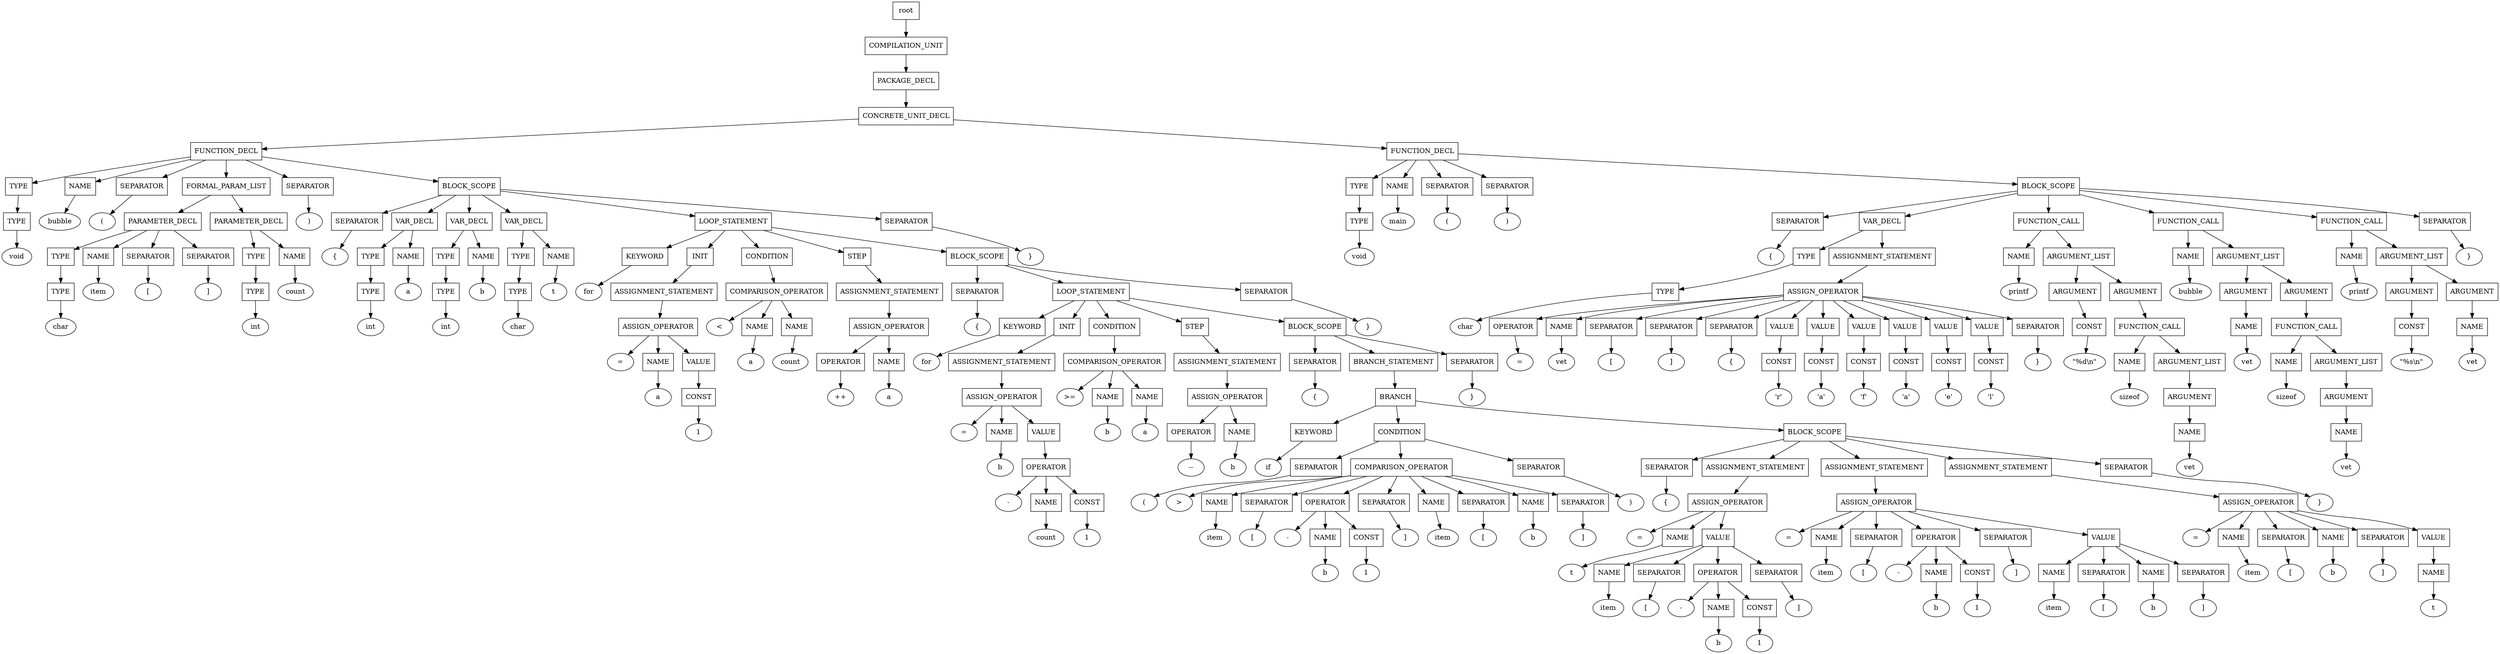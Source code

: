 digraph G {
	splines="TRUE";
	n_0 [label="root", shape="rectangle"]
	n_0 -> n_1
	n_1 [label="COMPILATION_UNIT", shape="rectangle"]
	n_1 -> n_2
	n_2 [label="PACKAGE_DECL", shape="rectangle"]
	n_2 -> n_3
	n_3 [label="CONCRETE_UNIT_DECL", shape="rectangle"]
	n_3 -> n_4
	n_4 [label="FUNCTION_DECL", shape="rectangle"]
	n_4 -> n_6
	n_6 [label="TYPE", shape="rectangle"]
	n_6 -> n_17
	n_17 [label="TYPE", shape="rectangle"]
	n_17 -> n_39
	n_39 [label="void", shape="ellipse"]
	n_4 -> n_7
	n_7 [label="NAME", shape="rectangle"]
	n_7 -> n_18
	n_18 [label="bubble", shape="ellipse"]
	n_4 -> n_8
	n_8 [label="SEPARATOR", shape="rectangle"]
	n_8 -> n_19
	n_19 [label="(", shape="ellipse"]
	n_4 -> n_9
	n_9 [label="FORMAL_PARAM_LIST", shape="rectangle"]
	n_9 -> n_20
	n_20 [label="PARAMETER_DECL", shape="rectangle"]
	n_20 -> n_40
	n_40 [label="TYPE", shape="rectangle"]
	n_40 -> n_70
	n_70 [label="TYPE", shape="rectangle"]
	n_70 -> n_100
	n_100 [label="char", shape="ellipse"]
	n_20 -> n_41
	n_41 [label="NAME", shape="rectangle"]
	n_41 -> n_71
	n_71 [label="item", shape="ellipse"]
	n_20 -> n_42
	n_42 [label="SEPARATOR", shape="rectangle"]
	n_42 -> n_72
	n_72 [label="[", shape="ellipse"]
	n_20 -> n_43
	n_43 [label="SEPARATOR", shape="rectangle"]
	n_43 -> n_73
	n_73 [label="]", shape="ellipse"]
	n_9 -> n_21
	n_21 [label="PARAMETER_DECL", shape="rectangle"]
	n_21 -> n_44
	n_44 [label="TYPE", shape="rectangle"]
	n_44 -> n_74
	n_74 [label="TYPE", shape="rectangle"]
	n_74 -> n_101
	n_101 [label="int", shape="ellipse"]
	n_21 -> n_45
	n_45 [label="NAME", shape="rectangle"]
	n_45 -> n_75
	n_75 [label="count", shape="ellipse"]
	n_4 -> n_10
	n_10 [label="SEPARATOR", shape="rectangle"]
	n_10 -> n_22
	n_22 [label=")", shape="ellipse"]
	n_4 -> n_11
	n_11 [label="BLOCK_SCOPE", shape="rectangle"]
	n_11 -> n_23
	n_23 [label="SEPARATOR", shape="rectangle"]
	n_23 -> n_46
	n_46 [label="{", shape="ellipse"]
	n_11 -> n_24
	n_24 [label="VAR_DECL", shape="rectangle"]
	n_24 -> n_47
	n_47 [label="TYPE", shape="rectangle"]
	n_47 -> n_76
	n_76 [label="TYPE", shape="rectangle"]
	n_76 -> n_102
	n_102 [label="int", shape="ellipse"]
	n_24 -> n_48
	n_48 [label="NAME", shape="rectangle"]
	n_48 -> n_77
	n_77 [label="a", shape="ellipse"]
	n_11 -> n_25
	n_25 [label="VAR_DECL", shape="rectangle"]
	n_25 -> n_49
	n_49 [label="TYPE", shape="rectangle"]
	n_49 -> n_78
	n_78 [label="TYPE", shape="rectangle"]
	n_78 -> n_103
	n_103 [label="int", shape="ellipse"]
	n_25 -> n_50
	n_50 [label="NAME", shape="rectangle"]
	n_50 -> n_79
	n_79 [label="b", shape="ellipse"]
	n_11 -> n_26
	n_26 [label="VAR_DECL", shape="rectangle"]
	n_26 -> n_51
	n_51 [label="TYPE", shape="rectangle"]
	n_51 -> n_80
	n_80 [label="TYPE", shape="rectangle"]
	n_80 -> n_104
	n_104 [label="char", shape="ellipse"]
	n_26 -> n_52
	n_52 [label="NAME", shape="rectangle"]
	n_52 -> n_81
	n_81 [label="t", shape="ellipse"]
	n_11 -> n_27
	n_27 [label="LOOP_STATEMENT", shape="rectangle"]
	n_27 -> n_53
	n_53 [label="KEYWORD", shape="rectangle"]
	n_53 -> n_82
	n_82 [label="for", shape="ellipse"]
	n_27 -> n_54
	n_54 [label="INIT", shape="rectangle"]
	n_54 -> n_83
	n_83 [label="ASSIGNMENT_STATEMENT", shape="rectangle"]
	n_83 -> n_105
	n_105 [label="ASSIGN_OPERATOR", shape="rectangle"]
	n_105 -> n_136
	n_136 [label="=", shape="ellipse"]
	n_105 -> n_137
	n_137 [label="NAME", shape="rectangle"]
	n_137 -> n_170
	n_170 [label="a", shape="ellipse"]
	n_105 -> n_138
	n_138 [label="VALUE", shape="rectangle"]
	n_138 -> n_171
	n_171 [label="CONST", shape="rectangle"]
	n_171 -> n_192
	n_192 [label="1", shape="ellipse"]
	n_27 -> n_55
	n_55 [label="CONDITION", shape="rectangle"]
	n_55 -> n_84
	n_84 [label="COMPARISON_OPERATOR", shape="rectangle"]
	n_84 -> n_106
	n_106 [label="<", shape="ellipse"]
	n_84 -> n_107
	n_107 [label="NAME", shape="rectangle"]
	n_107 -> n_139
	n_139 [label="a", shape="ellipse"]
	n_84 -> n_108
	n_108 [label="NAME", shape="rectangle"]
	n_108 -> n_140
	n_140 [label="count", shape="ellipse"]
	n_27 -> n_56
	n_56 [label="STEP", shape="rectangle"]
	n_56 -> n_85
	n_85 [label="ASSIGNMENT_STATEMENT", shape="rectangle"]
	n_85 -> n_109
	n_109 [label="ASSIGN_OPERATOR", shape="rectangle"]
	n_109 -> n_141
	n_141 [label="OPERATOR", shape="rectangle"]
	n_141 -> n_172
	n_172 [label="++", shape="ellipse"]
	n_109 -> n_142
	n_142 [label="NAME", shape="rectangle"]
	n_142 -> n_173
	n_173 [label="a", shape="ellipse"]
	n_27 -> n_57
	n_57 [label="BLOCK_SCOPE", shape="rectangle"]
	n_57 -> n_86
	n_86 [label="SEPARATOR", shape="rectangle"]
	n_86 -> n_110
	n_110 [label="{", shape="ellipse"]
	n_57 -> n_87
	n_87 [label="LOOP_STATEMENT", shape="rectangle"]
	n_87 -> n_111
	n_111 [label="KEYWORD", shape="rectangle"]
	n_111 -> n_143
	n_143 [label="for", shape="ellipse"]
	n_87 -> n_112
	n_112 [label="INIT", shape="rectangle"]
	n_112 -> n_144
	n_144 [label="ASSIGNMENT_STATEMENT", shape="rectangle"]
	n_144 -> n_174
	n_174 [label="ASSIGN_OPERATOR", shape="rectangle"]
	n_174 -> n_193
	n_193 [label="=", shape="ellipse"]
	n_174 -> n_194
	n_194 [label="NAME", shape="rectangle"]
	n_194 -> n_205
	n_205 [label="b", shape="ellipse"]
	n_174 -> n_195
	n_195 [label="VALUE", shape="rectangle"]
	n_195 -> n_206
	n_206 [label="OPERATOR", shape="rectangle"]
	n_206 -> n_220
	n_220 [label="-", shape="ellipse"]
	n_206 -> n_221
	n_221 [label="NAME", shape="rectangle"]
	n_221 -> n_239
	n_239 [label="count", shape="ellipse"]
	n_206 -> n_222
	n_222 [label="CONST", shape="rectangle"]
	n_222 -> n_240
	n_240 [label="1", shape="ellipse"]
	n_87 -> n_113
	n_113 [label="CONDITION", shape="rectangle"]
	n_113 -> n_145
	n_145 [label="COMPARISON_OPERATOR", shape="rectangle"]
	n_145 -> n_175
	n_175 [label=">=", shape="ellipse"]
	n_145 -> n_176
	n_176 [label="NAME", shape="rectangle"]
	n_176 -> n_196
	n_196 [label="b", shape="ellipse"]
	n_145 -> n_177
	n_177 [label="NAME", shape="rectangle"]
	n_177 -> n_197
	n_197 [label="a", shape="ellipse"]
	n_87 -> n_114
	n_114 [label="STEP", shape="rectangle"]
	n_114 -> n_146
	n_146 [label="ASSIGNMENT_STATEMENT", shape="rectangle"]
	n_146 -> n_178
	n_178 [label="ASSIGN_OPERATOR", shape="rectangle"]
	n_178 -> n_198
	n_198 [label="OPERATOR", shape="rectangle"]
	n_198 -> n_207
	n_207 [label="--", shape="ellipse"]
	n_178 -> n_199
	n_199 [label="NAME", shape="rectangle"]
	n_199 -> n_208
	n_208 [label="b", shape="ellipse"]
	n_87 -> n_115
	n_115 [label="BLOCK_SCOPE", shape="rectangle"]
	n_115 -> n_147
	n_147 [label="SEPARATOR", shape="rectangle"]
	n_147 -> n_179
	n_179 [label="{", shape="ellipse"]
	n_115 -> n_148
	n_148 [label="BRANCH_STATEMENT", shape="rectangle"]
	n_148 -> n_180
	n_180 [label="BRANCH", shape="rectangle"]
	n_180 -> n_200
	n_200 [label="KEYWORD", shape="rectangle"]
	n_200 -> n_209
	n_209 [label="if", shape="ellipse"]
	n_180 -> n_201
	n_201 [label="CONDITION", shape="rectangle"]
	n_201 -> n_210
	n_210 [label="SEPARATOR", shape="rectangle"]
	n_210 -> n_223
	n_223 [label="(", shape="ellipse"]
	n_201 -> n_211
	n_211 [label="COMPARISON_OPERATOR", shape="rectangle"]
	n_211 -> n_224
	n_224 [label=">", shape="ellipse"]
	n_211 -> n_225
	n_225 [label="NAME", shape="rectangle"]
	n_225 -> n_241
	n_241 [label="item", shape="ellipse"]
	n_211 -> n_226
	n_226 [label="SEPARATOR", shape="rectangle"]
	n_226 -> n_242
	n_242 [label="[", shape="ellipse"]
	n_211 -> n_227
	n_227 [label="OPERATOR", shape="rectangle"]
	n_227 -> n_243
	n_243 [label="-", shape="ellipse"]
	n_227 -> n_244
	n_244 [label="NAME", shape="rectangle"]
	n_244 -> n_266
	n_266 [label="b", shape="ellipse"]
	n_227 -> n_245
	n_245 [label="CONST", shape="rectangle"]
	n_245 -> n_267
	n_267 [label="1", shape="ellipse"]
	n_211 -> n_228
	n_228 [label="SEPARATOR", shape="rectangle"]
	n_228 -> n_246
	n_246 [label="]", shape="ellipse"]
	n_211 -> n_229
	n_229 [label="NAME", shape="rectangle"]
	n_229 -> n_247
	n_247 [label="item", shape="ellipse"]
	n_211 -> n_230
	n_230 [label="SEPARATOR", shape="rectangle"]
	n_230 -> n_248
	n_248 [label="[", shape="ellipse"]
	n_211 -> n_231
	n_231 [label="NAME", shape="rectangle"]
	n_231 -> n_249
	n_249 [label="b", shape="ellipse"]
	n_211 -> n_232
	n_232 [label="SEPARATOR", shape="rectangle"]
	n_232 -> n_250
	n_250 [label="]", shape="ellipse"]
	n_201 -> n_212
	n_212 [label="SEPARATOR", shape="rectangle"]
	n_212 -> n_233
	n_233 [label=")", shape="ellipse"]
	n_180 -> n_202
	n_202 [label="BLOCK_SCOPE", shape="rectangle"]
	n_202 -> n_213
	n_213 [label="SEPARATOR", shape="rectangle"]
	n_213 -> n_234
	n_234 [label="{", shape="ellipse"]
	n_202 -> n_214
	n_214 [label="ASSIGNMENT_STATEMENT", shape="rectangle"]
	n_214 -> n_235
	n_235 [label="ASSIGN_OPERATOR", shape="rectangle"]
	n_235 -> n_251
	n_251 [label="=", shape="ellipse"]
	n_235 -> n_252
	n_252 [label="NAME", shape="rectangle"]
	n_252 -> n_268
	n_268 [label="t", shape="ellipse"]
	n_235 -> n_253
	n_253 [label="VALUE", shape="rectangle"]
	n_253 -> n_269
	n_269 [label="NAME", shape="rectangle"]
	n_269 -> n_288
	n_288 [label="item", shape="ellipse"]
	n_253 -> n_270
	n_270 [label="SEPARATOR", shape="rectangle"]
	n_270 -> n_289
	n_289 [label="[", shape="ellipse"]
	n_253 -> n_271
	n_271 [label="OPERATOR", shape="rectangle"]
	n_271 -> n_290
	n_290 [label="-", shape="ellipse"]
	n_271 -> n_291
	n_291 [label="NAME", shape="rectangle"]
	n_291 -> n_301
	n_301 [label="b", shape="ellipse"]
	n_271 -> n_292
	n_292 [label="CONST", shape="rectangle"]
	n_292 -> n_302
	n_302 [label="1", shape="ellipse"]
	n_253 -> n_272
	n_272 [label="SEPARATOR", shape="rectangle"]
	n_272 -> n_293
	n_293 [label="]", shape="ellipse"]
	n_202 -> n_215
	n_215 [label="ASSIGNMENT_STATEMENT", shape="rectangle"]
	n_215 -> n_236
	n_236 [label="ASSIGN_OPERATOR", shape="rectangle"]
	n_236 -> n_254
	n_254 [label="=", shape="ellipse"]
	n_236 -> n_255
	n_255 [label="NAME", shape="rectangle"]
	n_255 -> n_273
	n_273 [label="item", shape="ellipse"]
	n_236 -> n_256
	n_256 [label="SEPARATOR", shape="rectangle"]
	n_256 -> n_274
	n_274 [label="[", shape="ellipse"]
	n_236 -> n_257
	n_257 [label="OPERATOR", shape="rectangle"]
	n_257 -> n_275
	n_275 [label="-", shape="ellipse"]
	n_257 -> n_276
	n_276 [label="NAME", shape="rectangle"]
	n_276 -> n_294
	n_294 [label="b", shape="ellipse"]
	n_257 -> n_277
	n_277 [label="CONST", shape="rectangle"]
	n_277 -> n_295
	n_295 [label="1", shape="ellipse"]
	n_236 -> n_258
	n_258 [label="SEPARATOR", shape="rectangle"]
	n_258 -> n_278
	n_278 [label="]", shape="ellipse"]
	n_236 -> n_259
	n_259 [label="VALUE", shape="rectangle"]
	n_259 -> n_279
	n_279 [label="NAME", shape="rectangle"]
	n_279 -> n_296
	n_296 [label="item", shape="ellipse"]
	n_259 -> n_280
	n_280 [label="SEPARATOR", shape="rectangle"]
	n_280 -> n_297
	n_297 [label="[", shape="ellipse"]
	n_259 -> n_281
	n_281 [label="NAME", shape="rectangle"]
	n_281 -> n_298
	n_298 [label="b", shape="ellipse"]
	n_259 -> n_282
	n_282 [label="SEPARATOR", shape="rectangle"]
	n_282 -> n_299
	n_299 [label="]", shape="ellipse"]
	n_202 -> n_216
	n_216 [label="ASSIGNMENT_STATEMENT", shape="rectangle"]
	n_216 -> n_237
	n_237 [label="ASSIGN_OPERATOR", shape="rectangle"]
	n_237 -> n_260
	n_260 [label="=", shape="ellipse"]
	n_237 -> n_261
	n_261 [label="NAME", shape="rectangle"]
	n_261 -> n_283
	n_283 [label="item", shape="ellipse"]
	n_237 -> n_262
	n_262 [label="SEPARATOR", shape="rectangle"]
	n_262 -> n_284
	n_284 [label="[", shape="ellipse"]
	n_237 -> n_263
	n_263 [label="NAME", shape="rectangle"]
	n_263 -> n_285
	n_285 [label="b", shape="ellipse"]
	n_237 -> n_264
	n_264 [label="SEPARATOR", shape="rectangle"]
	n_264 -> n_286
	n_286 [label="]", shape="ellipse"]
	n_237 -> n_265
	n_265 [label="VALUE", shape="rectangle"]
	n_265 -> n_287
	n_287 [label="NAME", shape="rectangle"]
	n_287 -> n_300
	n_300 [label="t", shape="ellipse"]
	n_202 -> n_217
	n_217 [label="SEPARATOR", shape="rectangle"]
	n_217 -> n_238
	n_238 [label="}", shape="ellipse"]
	n_115 -> n_149
	n_149 [label="SEPARATOR", shape="rectangle"]
	n_149 -> n_181
	n_181 [label="}", shape="ellipse"]
	n_57 -> n_88
	n_88 [label="SEPARATOR", shape="rectangle"]
	n_88 -> n_116
	n_116 [label="}", shape="ellipse"]
	n_11 -> n_28
	n_28 [label="SEPARATOR", shape="rectangle"]
	n_28 -> n_58
	n_58 [label="}", shape="ellipse"]
	n_3 -> n_5
	n_5 [label="FUNCTION_DECL", shape="rectangle"]
	n_5 -> n_12
	n_12 [label="TYPE", shape="rectangle"]
	n_12 -> n_29
	n_29 [label="TYPE", shape="rectangle"]
	n_29 -> n_59
	n_59 [label="void", shape="ellipse"]
	n_5 -> n_13
	n_13 [label="NAME", shape="rectangle"]
	n_13 -> n_30
	n_30 [label="main", shape="ellipse"]
	n_5 -> n_14
	n_14 [label="SEPARATOR", shape="rectangle"]
	n_14 -> n_31
	n_31 [label="(", shape="ellipse"]
	n_5 -> n_15
	n_15 [label="SEPARATOR", shape="rectangle"]
	n_15 -> n_32
	n_32 [label=")", shape="ellipse"]
	n_5 -> n_16
	n_16 [label="BLOCK_SCOPE", shape="rectangle"]
	n_16 -> n_33
	n_33 [label="SEPARATOR", shape="rectangle"]
	n_33 -> n_60
	n_60 [label="{", shape="ellipse"]
	n_16 -> n_34
	n_34 [label="VAR_DECL", shape="rectangle"]
	n_34 -> n_61
	n_61 [label="TYPE", shape="rectangle"]
	n_61 -> n_89
	n_89 [label="TYPE", shape="rectangle"]
	n_89 -> n_117
	n_117 [label="char", shape="ellipse"]
	n_34 -> n_62
	n_62 [label="ASSIGNMENT_STATEMENT", shape="rectangle"]
	n_62 -> n_90
	n_90 [label="ASSIGN_OPERATOR", shape="rectangle"]
	n_90 -> n_118
	n_118 [label="OPERATOR", shape="rectangle"]
	n_118 -> n_150
	n_150 [label="=", shape="ellipse"]
	n_90 -> n_119
	n_119 [label="NAME", shape="rectangle"]
	n_119 -> n_151
	n_151 [label="vet", shape="ellipse"]
	n_90 -> n_120
	n_120 [label="SEPARATOR", shape="rectangle"]
	n_120 -> n_152
	n_152 [label="[", shape="ellipse"]
	n_90 -> n_121
	n_121 [label="SEPARATOR", shape="rectangle"]
	n_121 -> n_153
	n_153 [label="]", shape="ellipse"]
	n_90 -> n_122
	n_122 [label="SEPARATOR", shape="rectangle"]
	n_122 -> n_154
	n_154 [label="{", shape="ellipse"]
	n_90 -> n_123
	n_123 [label="VALUE", shape="rectangle"]
	n_123 -> n_155
	n_155 [label="CONST", shape="rectangle"]
	n_155 -> n_182
	n_182 [label="'r'", shape="ellipse"]
	n_90 -> n_124
	n_124 [label="VALUE", shape="rectangle"]
	n_124 -> n_156
	n_156 [label="CONST", shape="rectangle"]
	n_156 -> n_183
	n_183 [label="'a'", shape="ellipse"]
	n_90 -> n_125
	n_125 [label="VALUE", shape="rectangle"]
	n_125 -> n_157
	n_157 [label="CONST", shape="rectangle"]
	n_157 -> n_184
	n_184 [label="'f'", shape="ellipse"]
	n_90 -> n_126
	n_126 [label="VALUE", shape="rectangle"]
	n_126 -> n_158
	n_158 [label="CONST", shape="rectangle"]
	n_158 -> n_185
	n_185 [label="'a'", shape="ellipse"]
	n_90 -> n_127
	n_127 [label="VALUE", shape="rectangle"]
	n_127 -> n_159
	n_159 [label="CONST", shape="rectangle"]
	n_159 -> n_186
	n_186 [label="'e'", shape="ellipse"]
	n_90 -> n_128
	n_128 [label="VALUE", shape="rectangle"]
	n_128 -> n_160
	n_160 [label="CONST", shape="rectangle"]
	n_160 -> n_187
	n_187 [label="'l'", shape="ellipse"]
	n_90 -> n_129
	n_129 [label="SEPARATOR", shape="rectangle"]
	n_129 -> n_161
	n_161 [label="}", shape="ellipse"]
	n_16 -> n_35
	n_35 [label="FUNCTION_CALL", shape="rectangle"]
	n_35 -> n_63
	n_63 [label="NAME", shape="rectangle"]
	n_63 -> n_91
	n_91 [label="printf", shape="ellipse"]
	n_35 -> n_64
	n_64 [label="ARGUMENT_LIST", shape="rectangle"]
	n_64 -> n_92
	n_92 [label="ARGUMENT", shape="rectangle"]
	n_92 -> n_130
	n_130 [label="CONST", shape="rectangle"]
	n_130 -> n_162
	n_162 [label="\"%d\\n\"", shape="ellipse"]
	n_64 -> n_93
	n_93 [label="ARGUMENT", shape="rectangle"]
	n_93 -> n_131
	n_131 [label="FUNCTION_CALL", shape="rectangle"]
	n_131 -> n_163
	n_163 [label="NAME", shape="rectangle"]
	n_163 -> n_188
	n_188 [label="sizeof", shape="ellipse"]
	n_131 -> n_164
	n_164 [label="ARGUMENT_LIST", shape="rectangle"]
	n_164 -> n_189
	n_189 [label="ARGUMENT", shape="rectangle"]
	n_189 -> n_203
	n_203 [label="NAME", shape="rectangle"]
	n_203 -> n_218
	n_218 [label="vet", shape="ellipse"]
	n_16 -> n_36
	n_36 [label="FUNCTION_CALL", shape="rectangle"]
	n_36 -> n_65
	n_65 [label="NAME", shape="rectangle"]
	n_65 -> n_94
	n_94 [label="bubble", shape="ellipse"]
	n_36 -> n_66
	n_66 [label="ARGUMENT_LIST", shape="rectangle"]
	n_66 -> n_95
	n_95 [label="ARGUMENT", shape="rectangle"]
	n_95 -> n_132
	n_132 [label="NAME", shape="rectangle"]
	n_132 -> n_165
	n_165 [label="vet", shape="ellipse"]
	n_66 -> n_96
	n_96 [label="ARGUMENT", shape="rectangle"]
	n_96 -> n_133
	n_133 [label="FUNCTION_CALL", shape="rectangle"]
	n_133 -> n_166
	n_166 [label="NAME", shape="rectangle"]
	n_166 -> n_190
	n_190 [label="sizeof", shape="ellipse"]
	n_133 -> n_167
	n_167 [label="ARGUMENT_LIST", shape="rectangle"]
	n_167 -> n_191
	n_191 [label="ARGUMENT", shape="rectangle"]
	n_191 -> n_204
	n_204 [label="NAME", shape="rectangle"]
	n_204 -> n_219
	n_219 [label="vet", shape="ellipse"]
	n_16 -> n_37
	n_37 [label="FUNCTION_CALL", shape="rectangle"]
	n_37 -> n_67
	n_67 [label="NAME", shape="rectangle"]
	n_67 -> n_97
	n_97 [label="printf", shape="ellipse"]
	n_37 -> n_68
	n_68 [label="ARGUMENT_LIST", shape="rectangle"]
	n_68 -> n_98
	n_98 [label="ARGUMENT", shape="rectangle"]
	n_98 -> n_134
	n_134 [label="CONST", shape="rectangle"]
	n_134 -> n_168
	n_168 [label="\"%s\\n\"", shape="ellipse"]
	n_68 -> n_99
	n_99 [label="ARGUMENT", shape="rectangle"]
	n_99 -> n_135
	n_135 [label="NAME", shape="rectangle"]
	n_135 -> n_169
	n_169 [label="vet", shape="ellipse"]
	n_16 -> n_38
	n_38 [label="SEPARATOR", shape="rectangle"]
	n_38 -> n_69
	n_69 [label="}", shape="ellipse"]
}